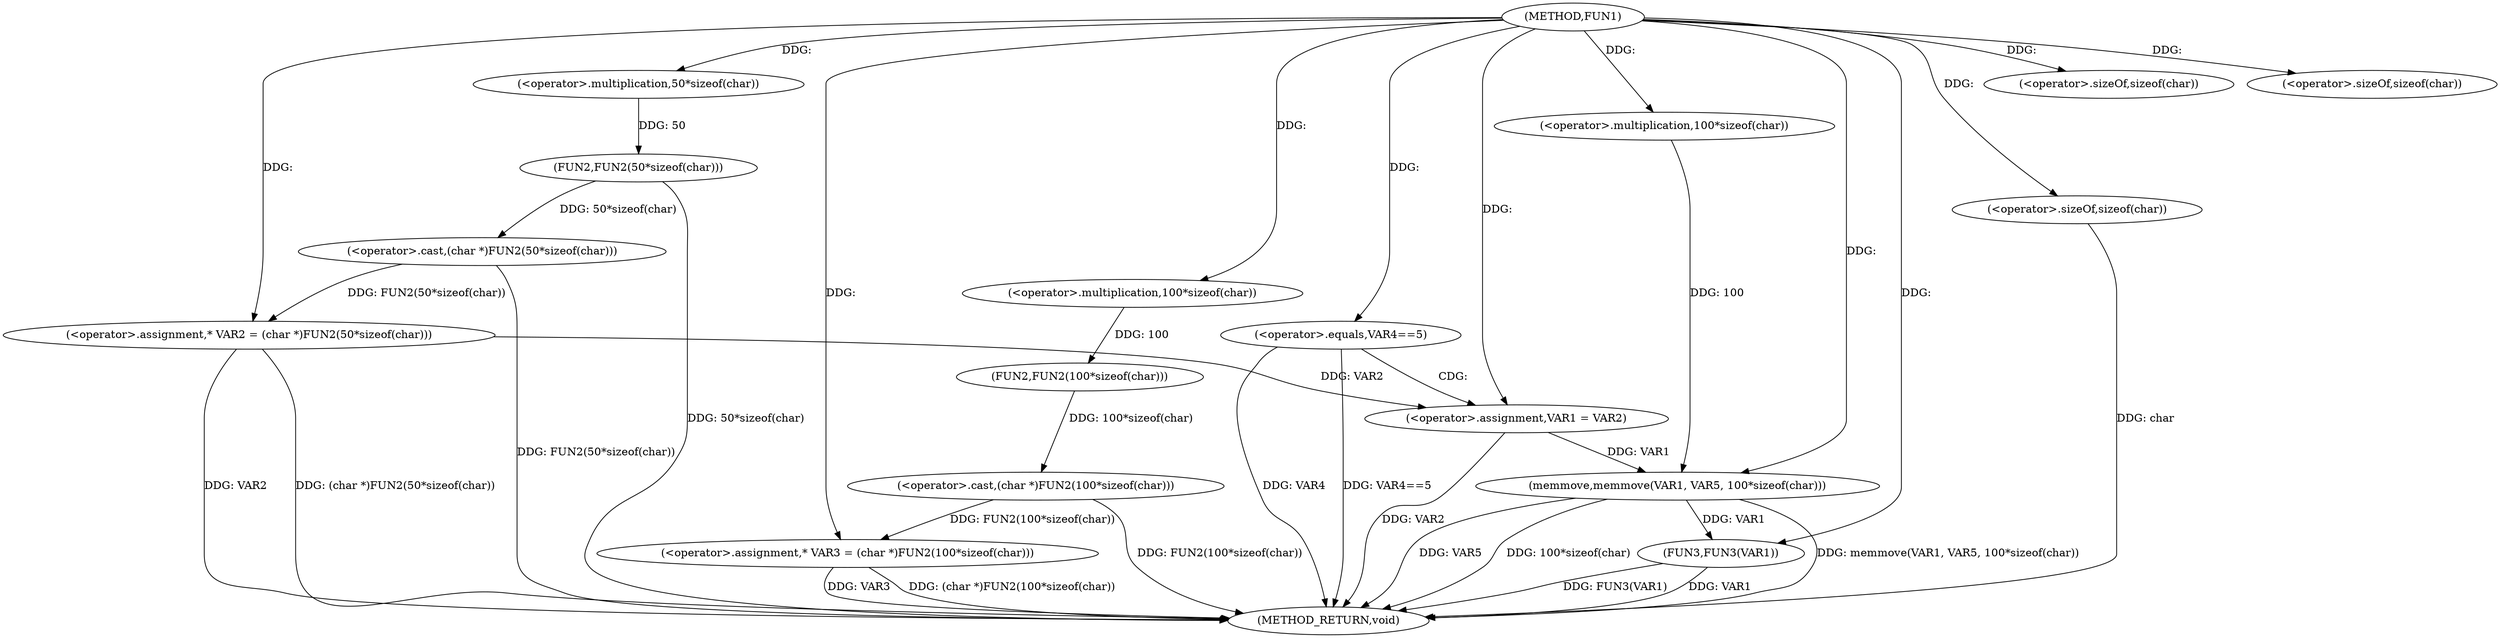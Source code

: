 digraph FUN1 {  
"1000100" [label = "(METHOD,FUN1)" ]
"1000142" [label = "(METHOD_RETURN,void)" ]
"1000104" [label = "(<operator>.assignment,* VAR2 = (char *)FUN2(50*sizeof(char)))" ]
"1000106" [label = "(<operator>.cast,(char *)FUN2(50*sizeof(char)))" ]
"1000108" [label = "(FUN2,FUN2(50*sizeof(char)))" ]
"1000109" [label = "(<operator>.multiplication,50*sizeof(char))" ]
"1000111" [label = "(<operator>.sizeOf,sizeof(char))" ]
"1000114" [label = "(<operator>.assignment,* VAR3 = (char *)FUN2(100*sizeof(char)))" ]
"1000116" [label = "(<operator>.cast,(char *)FUN2(100*sizeof(char)))" ]
"1000118" [label = "(FUN2,FUN2(100*sizeof(char)))" ]
"1000119" [label = "(<operator>.multiplication,100*sizeof(char))" ]
"1000121" [label = "(<operator>.sizeOf,sizeof(char))" ]
"1000124" [label = "(<operator>.equals,VAR4==5)" ]
"1000128" [label = "(<operator>.assignment,VAR1 = VAR2)" ]
"1000133" [label = "(memmove,memmove(VAR1, VAR5, 100*sizeof(char)))" ]
"1000136" [label = "(<operator>.multiplication,100*sizeof(char))" ]
"1000138" [label = "(<operator>.sizeOf,sizeof(char))" ]
"1000140" [label = "(FUN3,FUN3(VAR1))" ]
  "1000128" -> "1000142"  [ label = "DDG: VAR2"] 
  "1000124" -> "1000142"  [ label = "DDG: VAR4"] 
  "1000106" -> "1000142"  [ label = "DDG: FUN2(50*sizeof(char))"] 
  "1000104" -> "1000142"  [ label = "DDG: VAR2"] 
  "1000140" -> "1000142"  [ label = "DDG: FUN3(VAR1)"] 
  "1000114" -> "1000142"  [ label = "DDG: VAR3"] 
  "1000116" -> "1000142"  [ label = "DDG: FUN2(100*sizeof(char))"] 
  "1000133" -> "1000142"  [ label = "DDG: memmove(VAR1, VAR5, 100*sizeof(char))"] 
  "1000133" -> "1000142"  [ label = "DDG: VAR5"] 
  "1000133" -> "1000142"  [ label = "DDG: 100*sizeof(char)"] 
  "1000114" -> "1000142"  [ label = "DDG: (char *)FUN2(100*sizeof(char))"] 
  "1000124" -> "1000142"  [ label = "DDG: VAR4==5"] 
  "1000140" -> "1000142"  [ label = "DDG: VAR1"] 
  "1000138" -> "1000142"  [ label = "DDG: char"] 
  "1000104" -> "1000142"  [ label = "DDG: (char *)FUN2(50*sizeof(char))"] 
  "1000108" -> "1000142"  [ label = "DDG: 50*sizeof(char)"] 
  "1000106" -> "1000104"  [ label = "DDG: FUN2(50*sizeof(char))"] 
  "1000100" -> "1000104"  [ label = "DDG: "] 
  "1000108" -> "1000106"  [ label = "DDG: 50*sizeof(char)"] 
  "1000109" -> "1000108"  [ label = "DDG: 50"] 
  "1000100" -> "1000109"  [ label = "DDG: "] 
  "1000100" -> "1000111"  [ label = "DDG: "] 
  "1000116" -> "1000114"  [ label = "DDG: FUN2(100*sizeof(char))"] 
  "1000100" -> "1000114"  [ label = "DDG: "] 
  "1000118" -> "1000116"  [ label = "DDG: 100*sizeof(char)"] 
  "1000119" -> "1000118"  [ label = "DDG: 100"] 
  "1000100" -> "1000119"  [ label = "DDG: "] 
  "1000100" -> "1000121"  [ label = "DDG: "] 
  "1000100" -> "1000124"  [ label = "DDG: "] 
  "1000104" -> "1000128"  [ label = "DDG: VAR2"] 
  "1000100" -> "1000128"  [ label = "DDG: "] 
  "1000128" -> "1000133"  [ label = "DDG: VAR1"] 
  "1000100" -> "1000133"  [ label = "DDG: "] 
  "1000136" -> "1000133"  [ label = "DDG: 100"] 
  "1000100" -> "1000136"  [ label = "DDG: "] 
  "1000100" -> "1000138"  [ label = "DDG: "] 
  "1000133" -> "1000140"  [ label = "DDG: VAR1"] 
  "1000100" -> "1000140"  [ label = "DDG: "] 
  "1000124" -> "1000128"  [ label = "CDG: "] 
}
